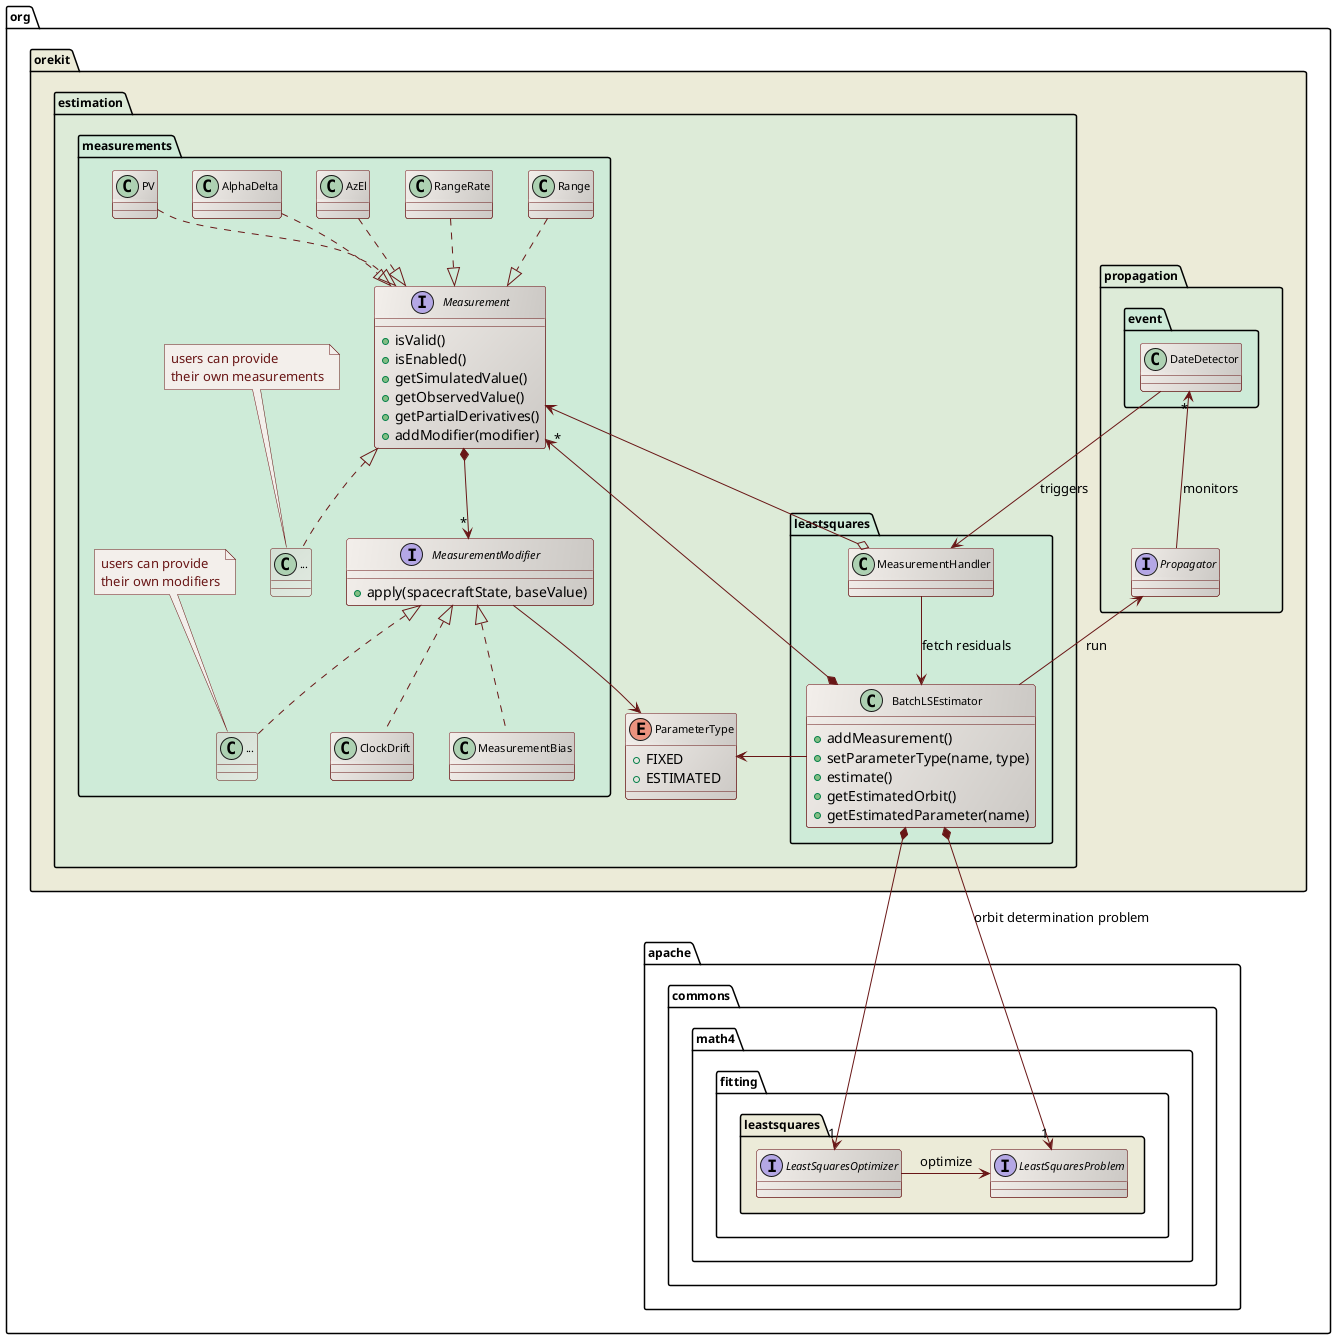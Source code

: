 ' Copyright 2002-2015 CS Systèmes d'Information
' Licensed to CS Systèmes d'Information (CS) under one or more
' contributor license agreements.  See the NOTICE file distributed with
' this work for additional information regarding copyright ownership.
' CS licenses this file to You under the Apache License, Version 2.0
' (the "License"); you may not use this file except in compliance with
' the License.  You may obtain a copy of the License at
'
'   http://www.apache.org/licenses/LICENSE-2.0
'
' Unless required by applicable law or agreed to in writing, software
' distributed under the License is distributed on an "AS IS" BASIS,
' WITHOUT WARRANTIES OR CONDITIONS OF ANY KIND, either express or implied.
' See the License for the specific language governing permissions and
' limitations under the License.
 
@startuml

  skinparam svek                  true
  skinparam ClassBackgroundColor  #F3EFEB/CCC9C5
  skinparam ClassArrowColor       #691616
  skinparam ClassBorderColor      #691616
  skinparam NoteBackgroundColor   #F3EFEB
  skinparam NoteBorderColor       #691616
  skinparam NoteFontColor         #691616
  skinparam ClassFontSize         11
  skinparam PackageFontSize       12

  package org.orekit #ECEBD8 {

    package propagation #DDEBD8 {
        package event #CEEBD8 {
            class DateDetector
        }
        interface Propagator
        DateDetector "*" <-- Propagator : monitors
    }

    package estimation #DDEBD8 {

        package leastsquares #CEEBD8 {

            class MeasurementHandler
            class BatchLSEstimator {
              +addMeasurement()
              +setParameterType(name, type)
              +estimate()
              +getEstimatedOrbit()
              +getEstimatedParameter(name)
            }

            DateDetector --> MeasurementHandler : triggers

            MeasurementHandler --> BatchLSEstimator : fetch residuals
            Propagator <-- BatchLSEstimator : run

        }

        package measurements #CEEBD8 {

            interface Measurement {
              +isValid()
              +isEnabled()
              +getSimulatedValue()
              +getObservedValue()
              +getPartialDerivatives()
              +addModifier(modifier)
            }

            interface MeasurementModifier {
              +apply(spacecraftState, baseValue)
            }

            class "..." as OtherModifier #D5E0D5/E2EBE2
            note top
              users can provide
              their own modifiers
            end note
            class MeasurementBias
            class ClockDrift

            Measurement *--> "*" MeasurementModifier
            class "..." as OtherMeasurement #D5E0D5/E2EBE2
            note top
              users can provide
              their own measurements
            end note
            Measurement <|.. OtherMeasurement
            Range      ..|> Measurement
            RangeRate  ..|> Measurement
            AzEl       ..|> Measurement
            AlphaDelta ..|> Measurement
            PV         ..|> Measurement
            MeasurementModifier <|.. MeasurementBias
            MeasurementModifier <|.. ClockDrift
            MeasurementModifier <|.. OtherModifier

            BatchLSEstimator *--> "*" Measurement
            Measurement <--o MeasurementHandler

        }


        enum ParameterType {
            +FIXED
            +ESTIMATED
        }
        MeasurementModifier --> ParameterType
        ParameterType <-- BatchLSEstimator

    }

  }

  package org.apache.commons.math4.fitting.leastsquares #ECEBD8 {

          interface LeastSquaresProblem
          interface LeastSquaresOptimizer
          LeastSquaresOptimizer -right-> LeastSquaresProblem  : optimize
          BatchLSEstimator *--> "1" LeastSquaresProblem : orbit determination problem
          BatchLSEstimator *--> "1" LeastSquaresOptimizer

  }

@enduml
